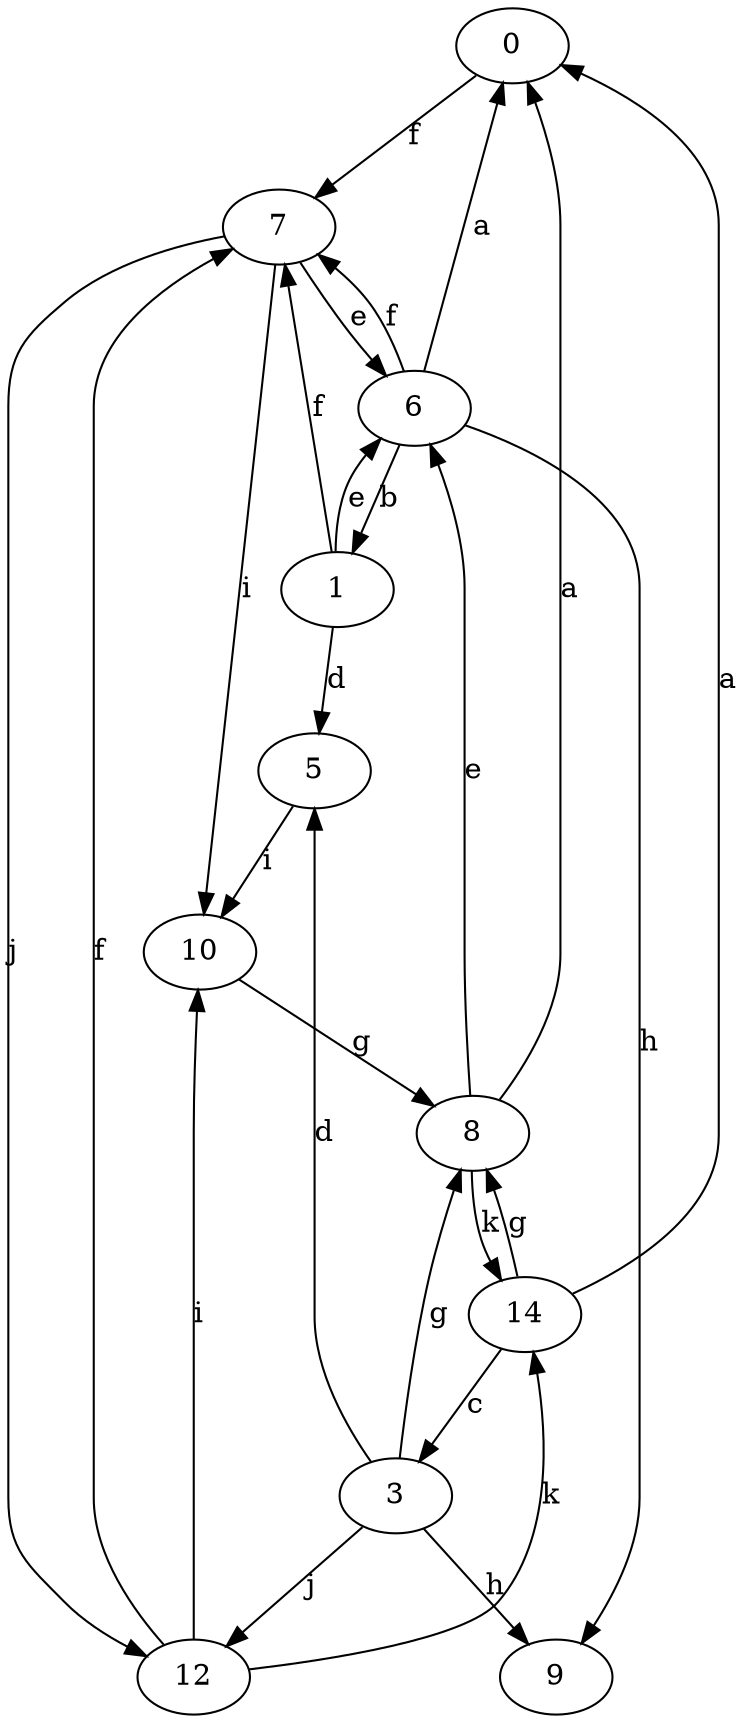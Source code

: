 strict digraph  {
0;
1;
3;
5;
6;
7;
8;
9;
10;
12;
14;
0 -> 7  [label=f];
1 -> 5  [label=d];
1 -> 6  [label=e];
1 -> 7  [label=f];
3 -> 5  [label=d];
3 -> 8  [label=g];
3 -> 9  [label=h];
3 -> 12  [label=j];
5 -> 10  [label=i];
6 -> 0  [label=a];
6 -> 1  [label=b];
6 -> 7  [label=f];
6 -> 9  [label=h];
7 -> 6  [label=e];
7 -> 10  [label=i];
7 -> 12  [label=j];
8 -> 0  [label=a];
8 -> 6  [label=e];
8 -> 14  [label=k];
10 -> 8  [label=g];
12 -> 7  [label=f];
12 -> 10  [label=i];
12 -> 14  [label=k];
14 -> 0  [label=a];
14 -> 3  [label=c];
14 -> 8  [label=g];
}

